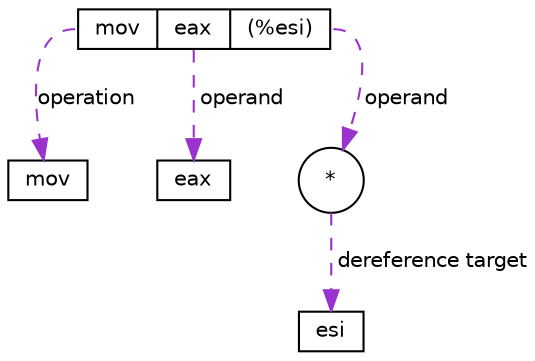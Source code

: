 digraph G
{
  edge [fontname="Helvetica",fontsize=10,labelfontname="Helvetica",labelfontsize=10,color="darkorchid3",style="dashed"];
  node [fontname="Helvetica",fontsize=10,shape=record,height=0.2,width=0.4,color="black"];

  instruction[label="<f>mov|<f1>eax|<f2>(%esi)"];
  
  mov;
  dereference[label="*",shape=circle, height = 0.2, width = 0.2];
  dereference->esi[label=" dereference target"];
  esi;
  instruction:f -> mov[label = "operation", labeljust="r"];
  instruction:f1 -> eax[label=" operand", labeljust="r"];
  instruction:f2 -> dereference[label=" operand", labeljust="r"];
}

